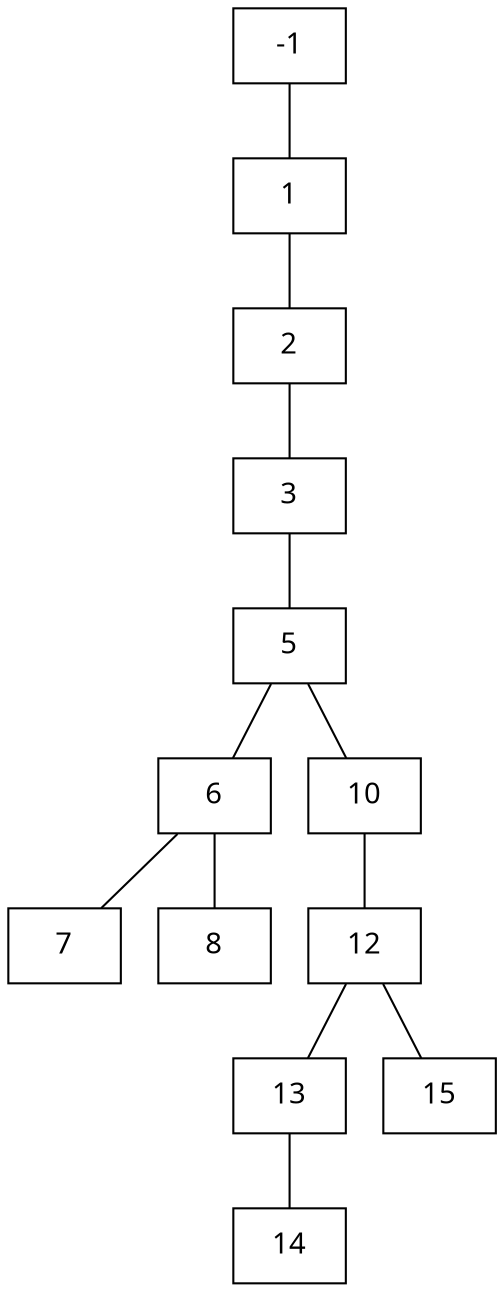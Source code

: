 // Tree
graph {
	1 [label=1 fontname=fangsong shape=rectangle]
	2 [label=2 fontname=fangsong shape=rectangle]
	3 [label=3 fontname=fangsong shape=rectangle]
	5 [label=5 fontname=fangsong shape=rectangle]
	6 [label=6 fontname=fangsong shape=rectangle]
	7 [label=7 fontname=fangsong shape=rectangle]
	8 [label=8 fontname=fangsong shape=rectangle]
	10 [label=10 fontname=fangsong shape=rectangle]
	12 [label=12 fontname=fangsong shape=rectangle]
	13 [label=13 fontname=fangsong shape=rectangle]
	14 [label=14 fontname=fangsong shape=rectangle]
	15 [label=15 fontname=fangsong shape=rectangle]
	-1 [label=-1 fontname=fangsong shape=rectangle]
	-1 -- 1
	1 -- 2
	2 -- 3
	3 -- 5
	5 -- 10
	5 -- 6
	6 -- 8
	6 -- 7
	10 -- 12
	12 -- 13
	12 -- 15
	13 -- 14
}
